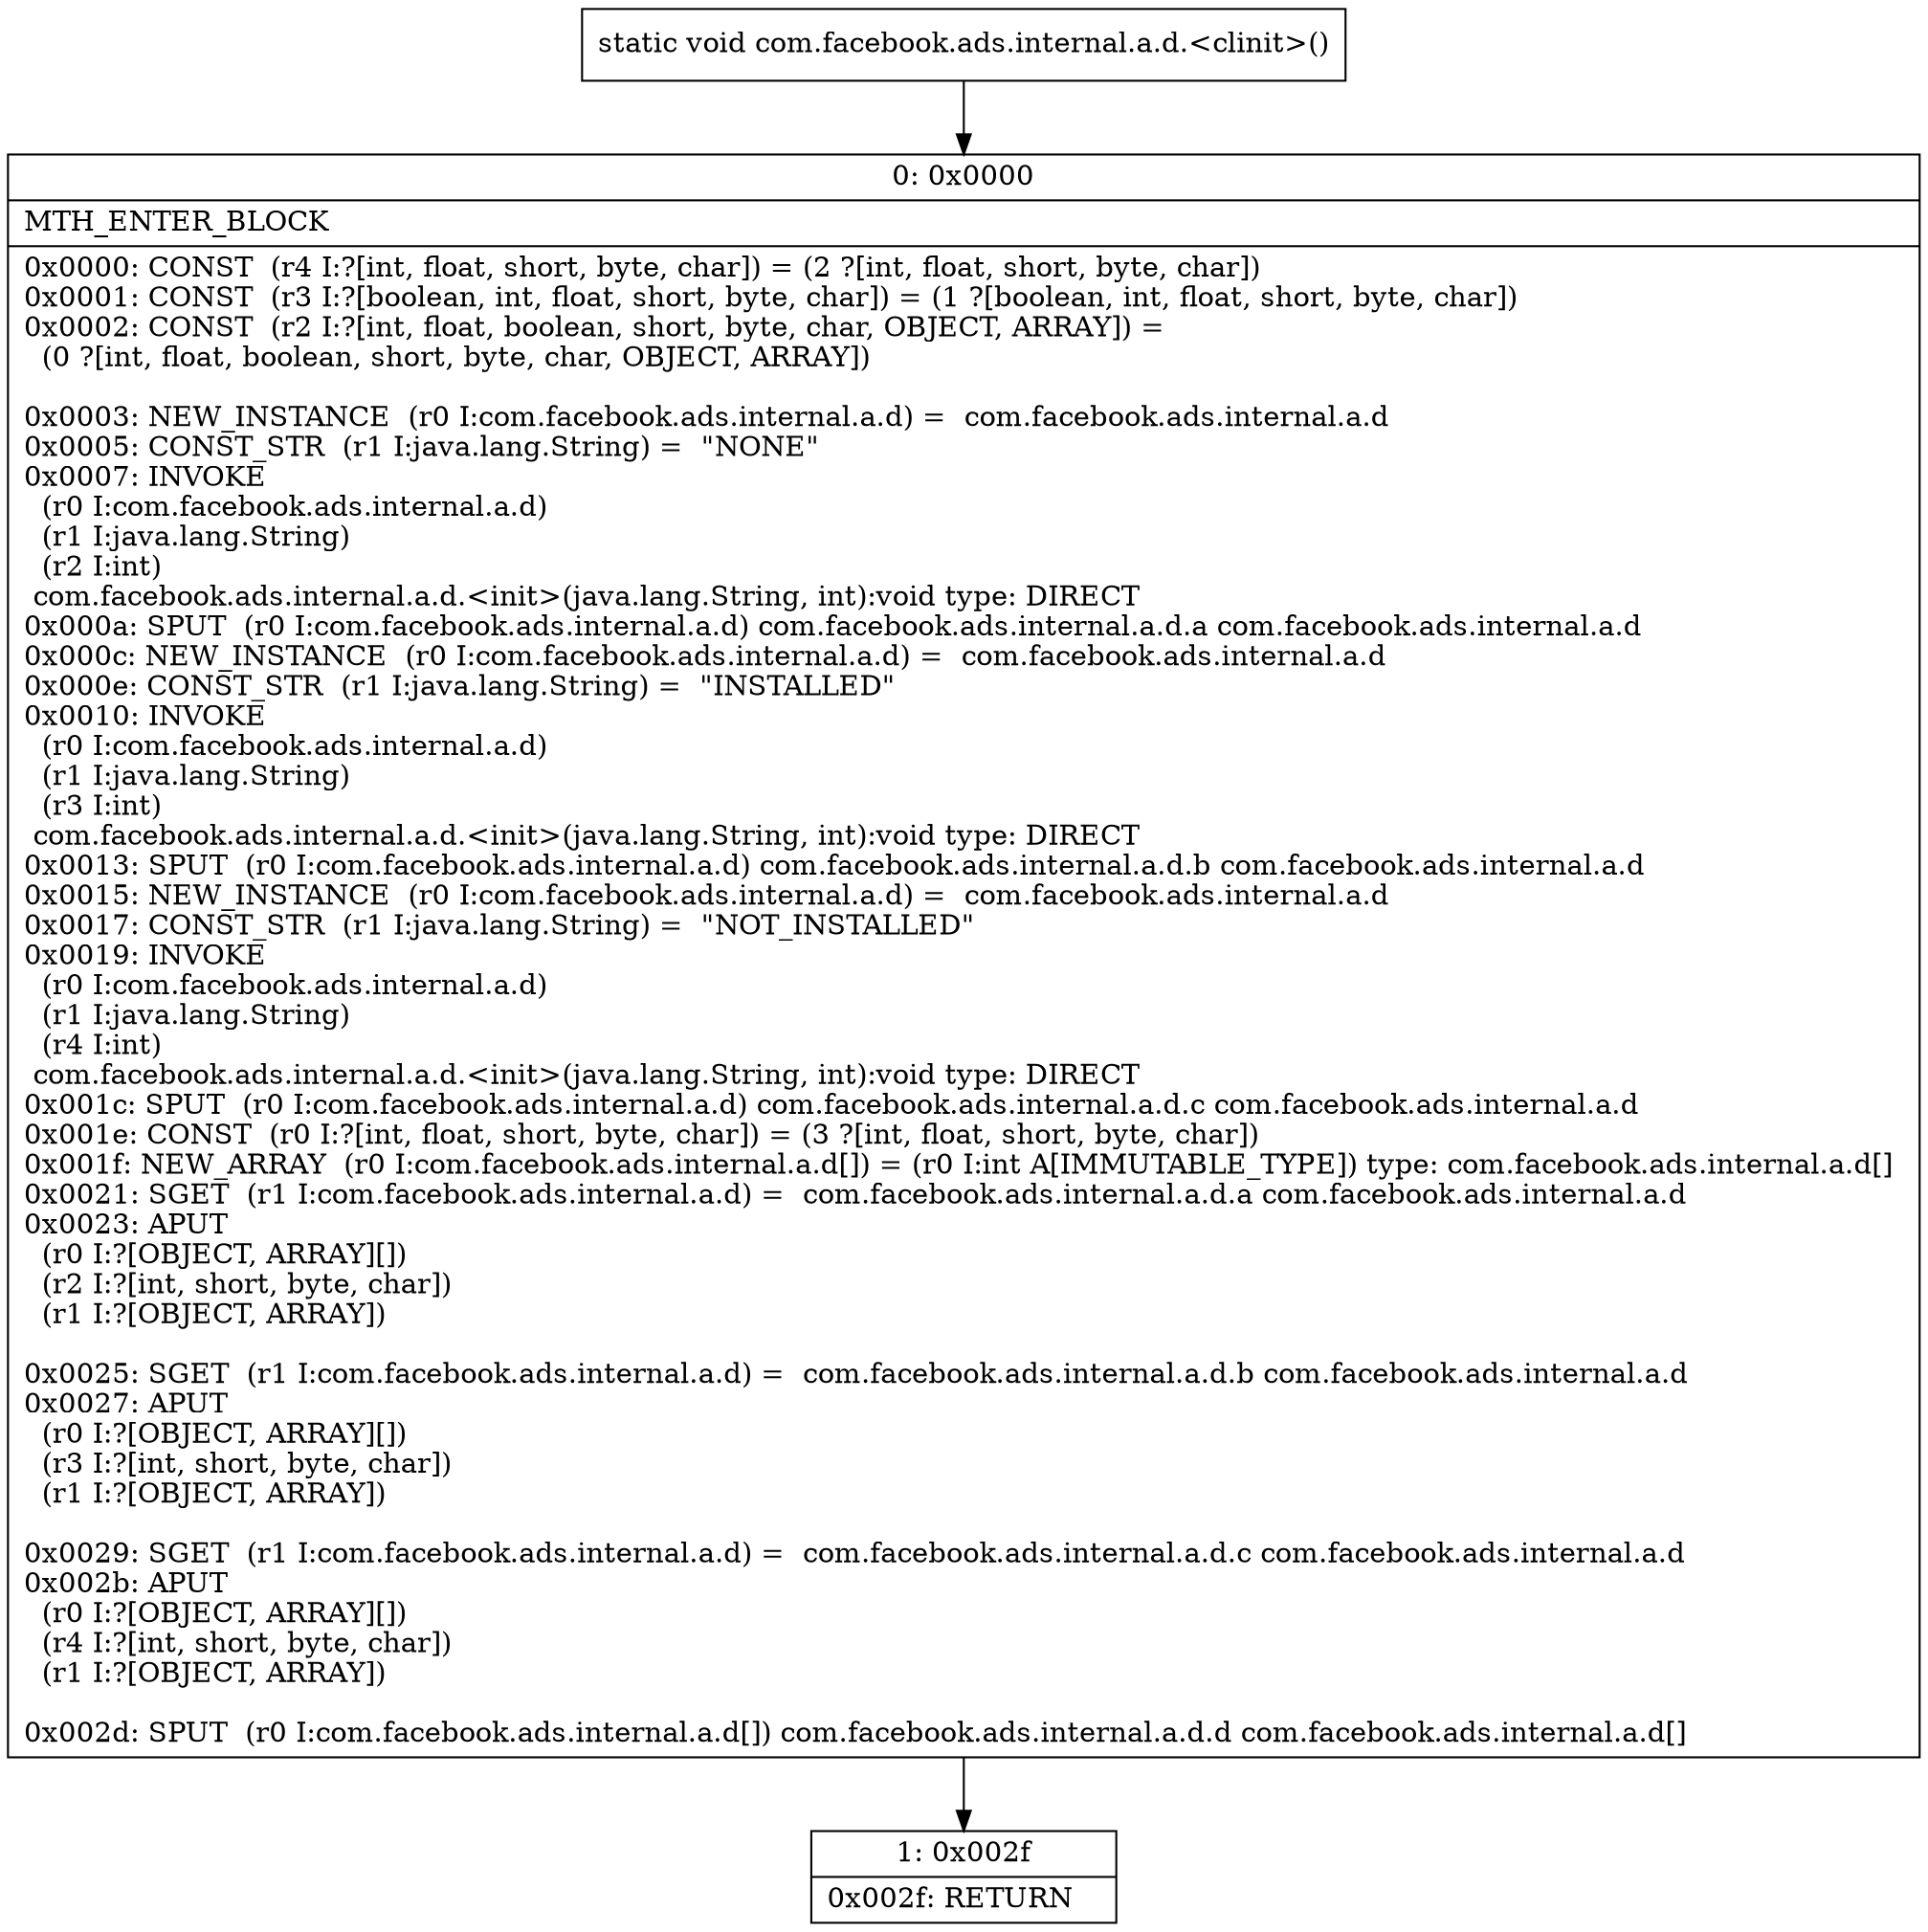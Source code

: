 digraph "CFG forcom.facebook.ads.internal.a.d.\<clinit\>()V" {
Node_0 [shape=record,label="{0\:\ 0x0000|MTH_ENTER_BLOCK\l|0x0000: CONST  (r4 I:?[int, float, short, byte, char]) = (2 ?[int, float, short, byte, char]) \l0x0001: CONST  (r3 I:?[boolean, int, float, short, byte, char]) = (1 ?[boolean, int, float, short, byte, char]) \l0x0002: CONST  (r2 I:?[int, float, boolean, short, byte, char, OBJECT, ARRAY]) = \l  (0 ?[int, float, boolean, short, byte, char, OBJECT, ARRAY])\l \l0x0003: NEW_INSTANCE  (r0 I:com.facebook.ads.internal.a.d) =  com.facebook.ads.internal.a.d \l0x0005: CONST_STR  (r1 I:java.lang.String) =  \"NONE\" \l0x0007: INVOKE  \l  (r0 I:com.facebook.ads.internal.a.d)\l  (r1 I:java.lang.String)\l  (r2 I:int)\l com.facebook.ads.internal.a.d.\<init\>(java.lang.String, int):void type: DIRECT \l0x000a: SPUT  (r0 I:com.facebook.ads.internal.a.d) com.facebook.ads.internal.a.d.a com.facebook.ads.internal.a.d \l0x000c: NEW_INSTANCE  (r0 I:com.facebook.ads.internal.a.d) =  com.facebook.ads.internal.a.d \l0x000e: CONST_STR  (r1 I:java.lang.String) =  \"INSTALLED\" \l0x0010: INVOKE  \l  (r0 I:com.facebook.ads.internal.a.d)\l  (r1 I:java.lang.String)\l  (r3 I:int)\l com.facebook.ads.internal.a.d.\<init\>(java.lang.String, int):void type: DIRECT \l0x0013: SPUT  (r0 I:com.facebook.ads.internal.a.d) com.facebook.ads.internal.a.d.b com.facebook.ads.internal.a.d \l0x0015: NEW_INSTANCE  (r0 I:com.facebook.ads.internal.a.d) =  com.facebook.ads.internal.a.d \l0x0017: CONST_STR  (r1 I:java.lang.String) =  \"NOT_INSTALLED\" \l0x0019: INVOKE  \l  (r0 I:com.facebook.ads.internal.a.d)\l  (r1 I:java.lang.String)\l  (r4 I:int)\l com.facebook.ads.internal.a.d.\<init\>(java.lang.String, int):void type: DIRECT \l0x001c: SPUT  (r0 I:com.facebook.ads.internal.a.d) com.facebook.ads.internal.a.d.c com.facebook.ads.internal.a.d \l0x001e: CONST  (r0 I:?[int, float, short, byte, char]) = (3 ?[int, float, short, byte, char]) \l0x001f: NEW_ARRAY  (r0 I:com.facebook.ads.internal.a.d[]) = (r0 I:int A[IMMUTABLE_TYPE]) type: com.facebook.ads.internal.a.d[] \l0x0021: SGET  (r1 I:com.facebook.ads.internal.a.d) =  com.facebook.ads.internal.a.d.a com.facebook.ads.internal.a.d \l0x0023: APUT  \l  (r0 I:?[OBJECT, ARRAY][])\l  (r2 I:?[int, short, byte, char])\l  (r1 I:?[OBJECT, ARRAY])\l \l0x0025: SGET  (r1 I:com.facebook.ads.internal.a.d) =  com.facebook.ads.internal.a.d.b com.facebook.ads.internal.a.d \l0x0027: APUT  \l  (r0 I:?[OBJECT, ARRAY][])\l  (r3 I:?[int, short, byte, char])\l  (r1 I:?[OBJECT, ARRAY])\l \l0x0029: SGET  (r1 I:com.facebook.ads.internal.a.d) =  com.facebook.ads.internal.a.d.c com.facebook.ads.internal.a.d \l0x002b: APUT  \l  (r0 I:?[OBJECT, ARRAY][])\l  (r4 I:?[int, short, byte, char])\l  (r1 I:?[OBJECT, ARRAY])\l \l0x002d: SPUT  (r0 I:com.facebook.ads.internal.a.d[]) com.facebook.ads.internal.a.d.d com.facebook.ads.internal.a.d[] \l}"];
Node_1 [shape=record,label="{1\:\ 0x002f|0x002f: RETURN   \l}"];
MethodNode[shape=record,label="{static void com.facebook.ads.internal.a.d.\<clinit\>() }"];
MethodNode -> Node_0;
Node_0 -> Node_1;
}

